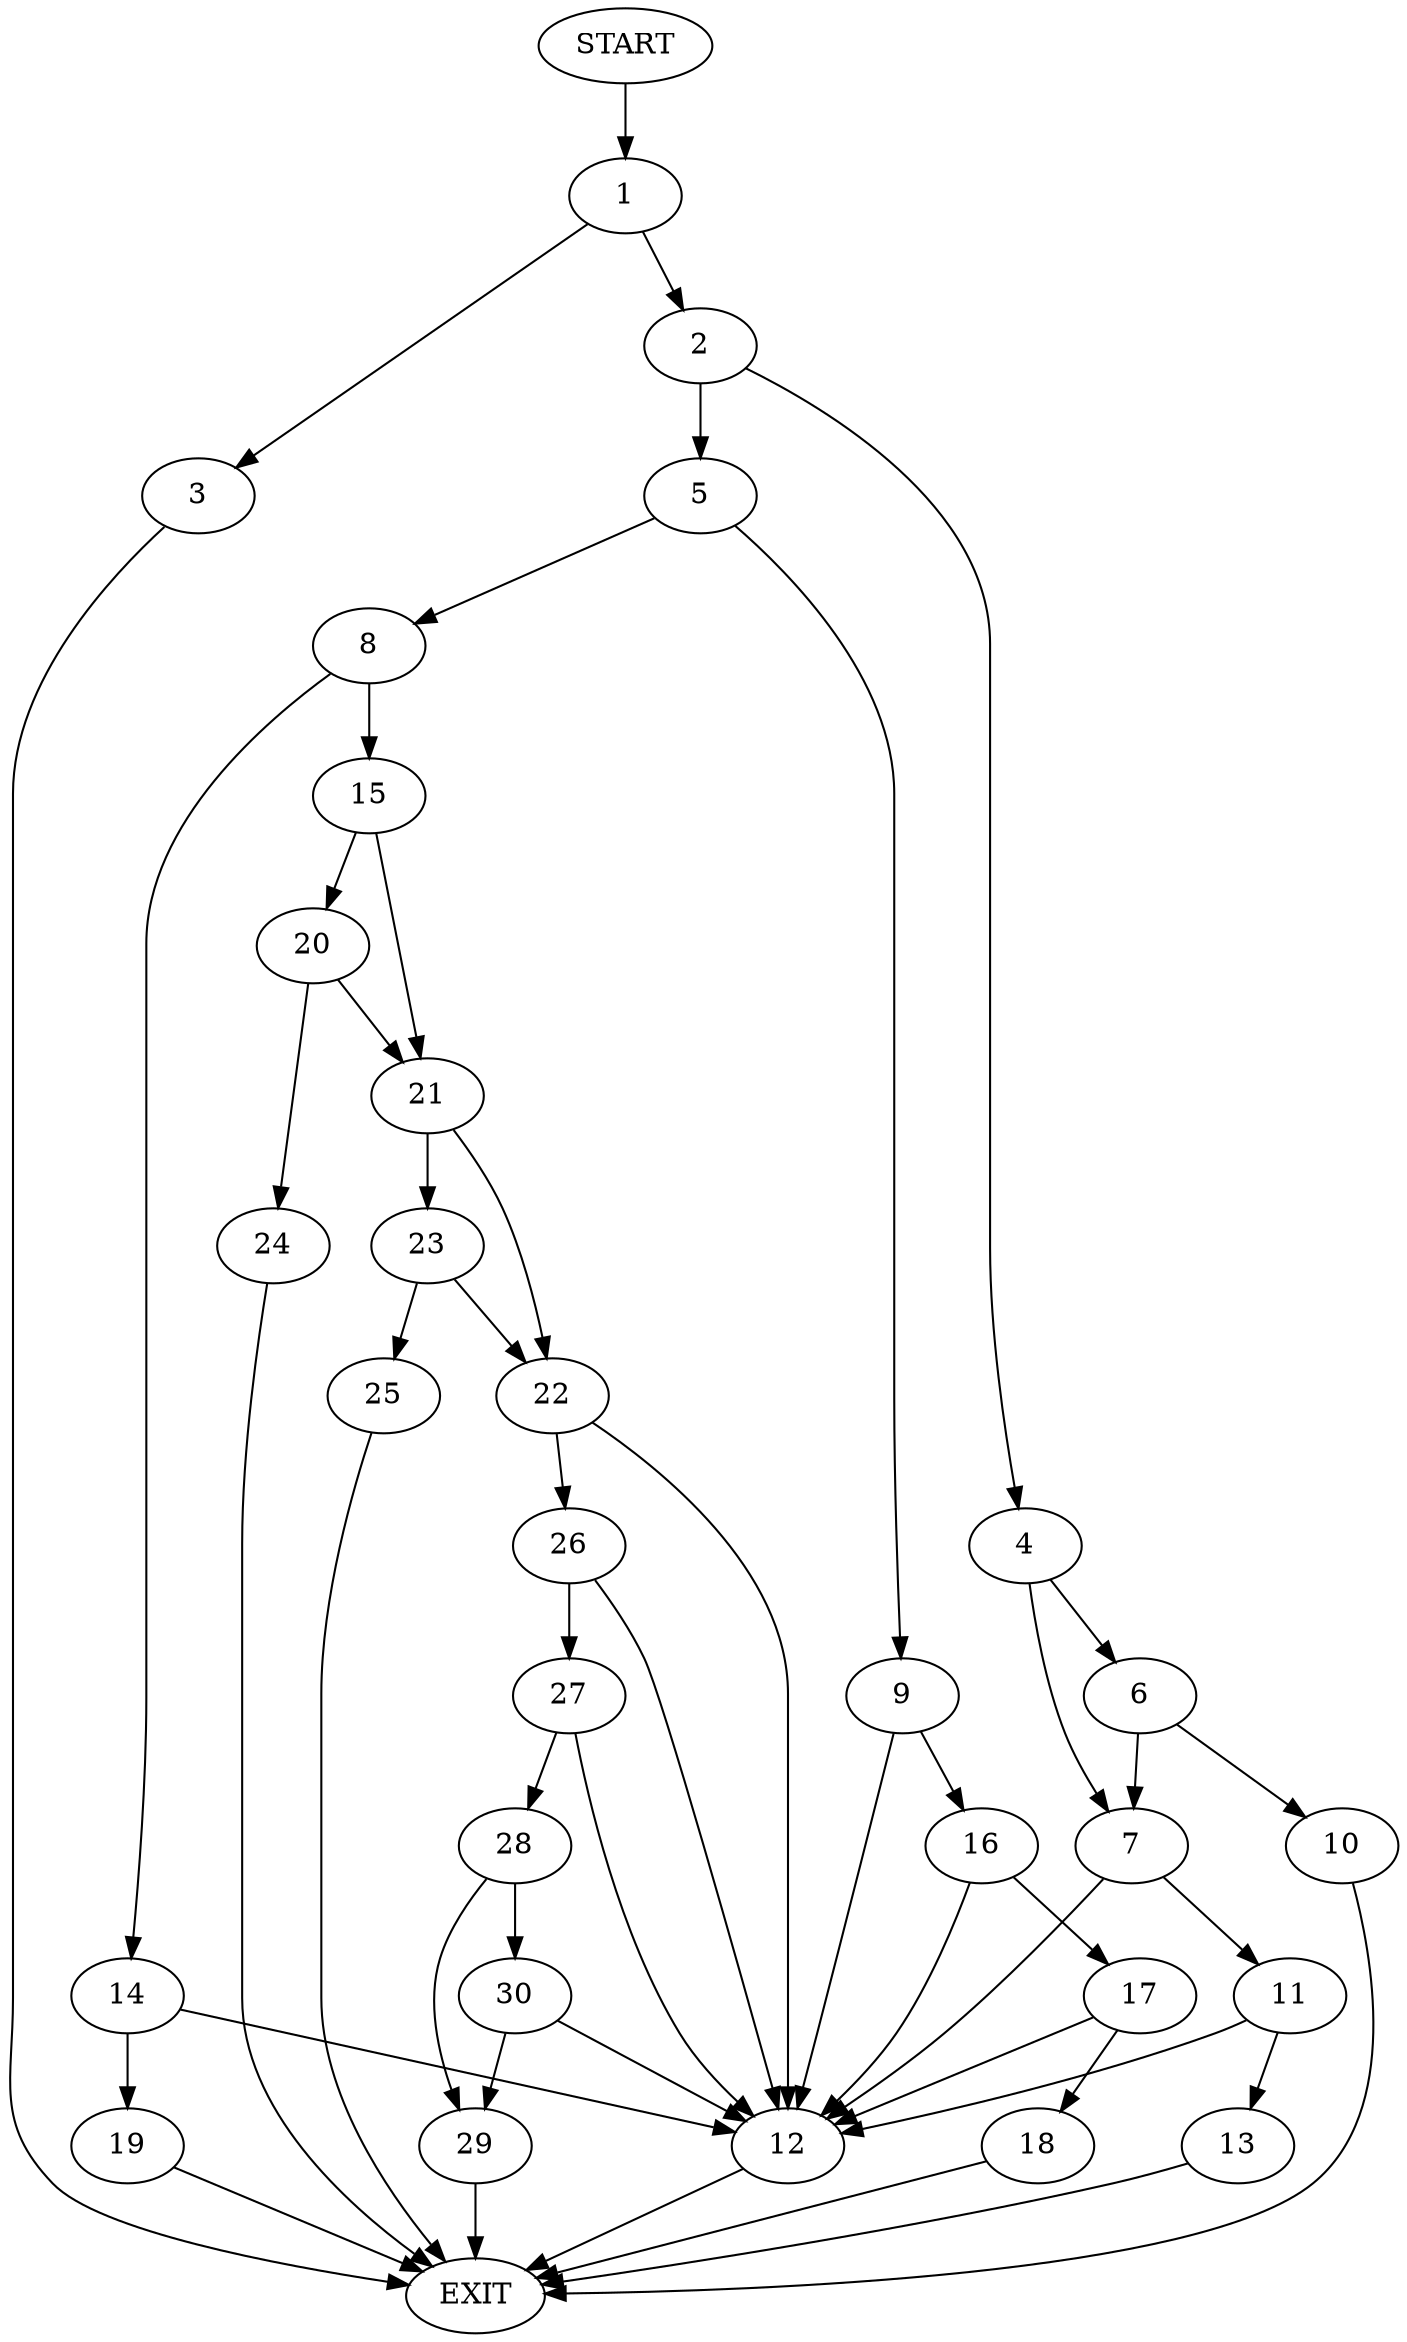 digraph {
0 [label="START"]
31 [label="EXIT"]
0 -> 1
1 -> 2
1 -> 3
3 -> 31
2 -> 4
2 -> 5
4 -> 6
4 -> 7
5 -> 8
5 -> 9
6 -> 7
6 -> 10
7 -> 11
7 -> 12
10 -> 31
12 -> 31
11 -> 13
11 -> 12
13 -> 31
8 -> 14
8 -> 15
9 -> 12
9 -> 16
16 -> 12
16 -> 17
17 -> 18
17 -> 12
18 -> 31
14 -> 12
14 -> 19
15 -> 20
15 -> 21
21 -> 22
21 -> 23
20 -> 21
20 -> 24
24 -> 31
23 -> 22
23 -> 25
22 -> 26
22 -> 12
25 -> 31
26 -> 12
26 -> 27
27 -> 28
27 -> 12
28 -> 29
28 -> 30
30 -> 29
30 -> 12
29 -> 31
19 -> 31
}
